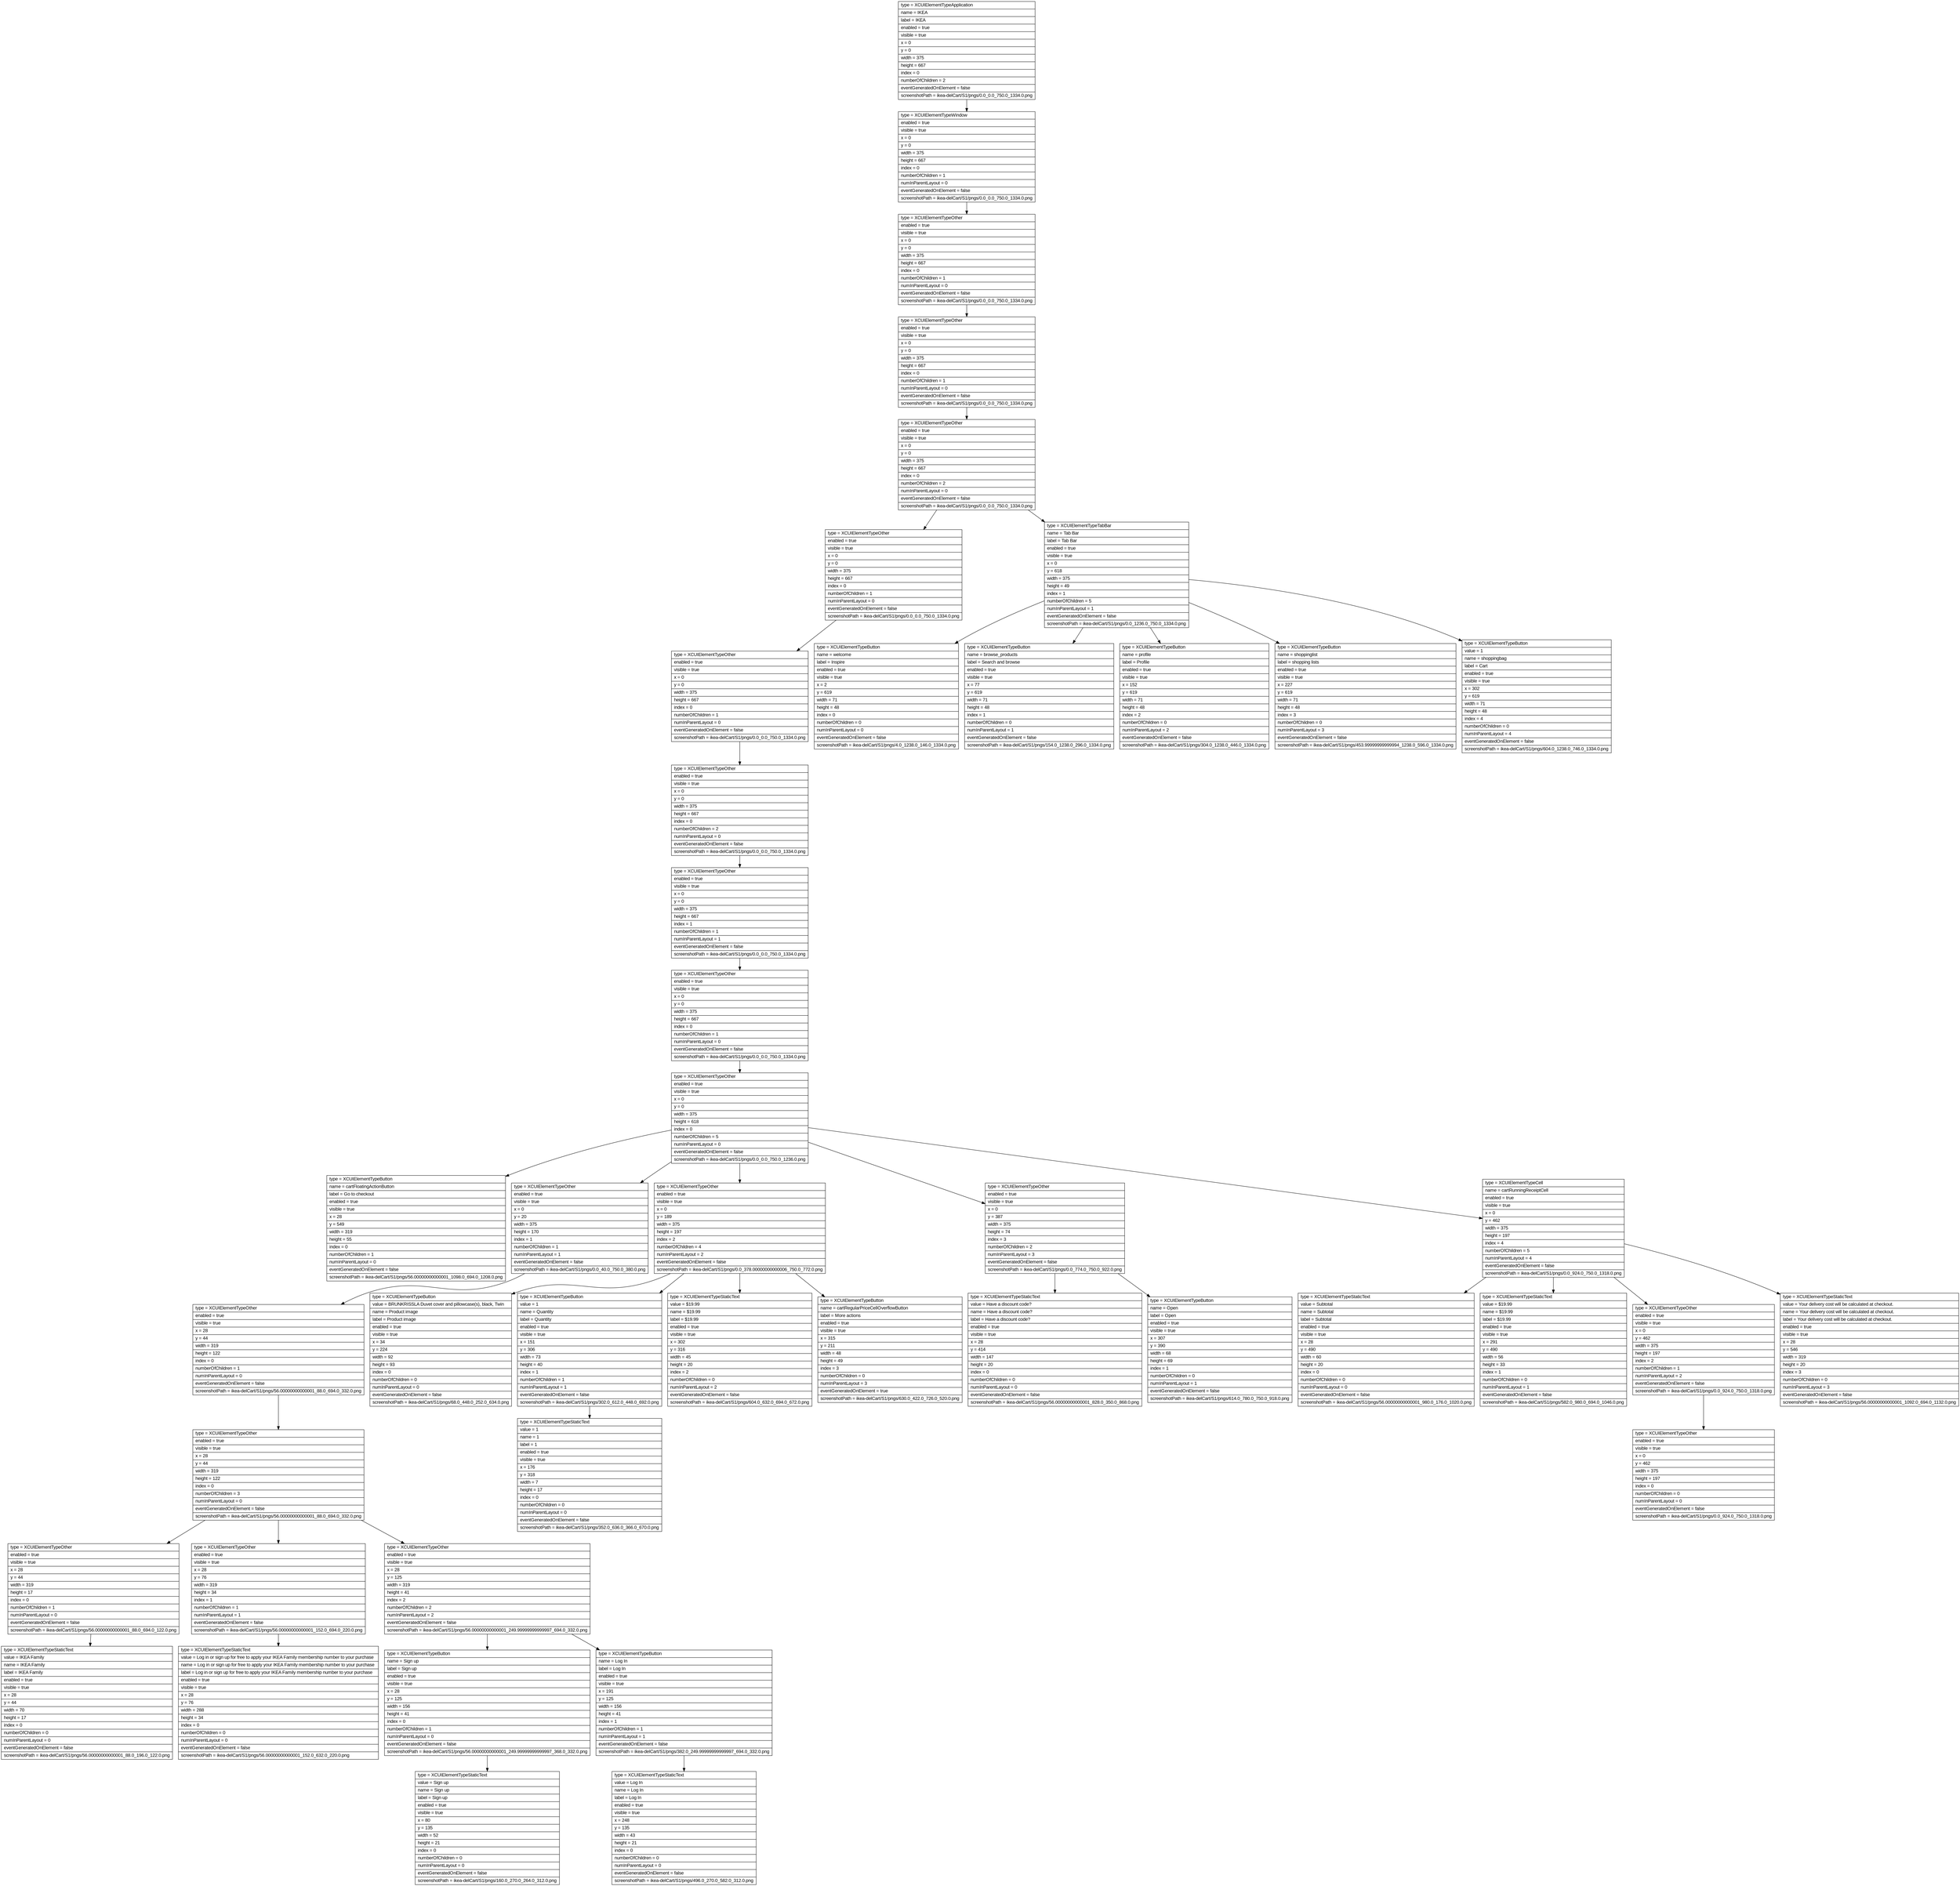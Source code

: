 digraph Layout {

	node [shape=record fontname=Arial];

	0	[label="{type = XCUIElementTypeApplication\l|name = IKEA\l|label = IKEA\l|enabled = true\l|visible = true\l|x = 0\l|y = 0\l|width = 375\l|height = 667\l|index = 0\l|numberOfChildren = 2\l|eventGeneratedOnElement = false \l|screenshotPath = ikea-delCart/S1/pngs/0.0_0.0_750.0_1334.0.png\l}"]
	1	[label="{type = XCUIElementTypeWindow\l|enabled = true\l|visible = true\l|x = 0\l|y = 0\l|width = 375\l|height = 667\l|index = 0\l|numberOfChildren = 1\l|numInParentLayout = 0\l|eventGeneratedOnElement = false \l|screenshotPath = ikea-delCart/S1/pngs/0.0_0.0_750.0_1334.0.png\l}"]
	2	[label="{type = XCUIElementTypeOther\l|enabled = true\l|visible = true\l|x = 0\l|y = 0\l|width = 375\l|height = 667\l|index = 0\l|numberOfChildren = 1\l|numInParentLayout = 0\l|eventGeneratedOnElement = false \l|screenshotPath = ikea-delCart/S1/pngs/0.0_0.0_750.0_1334.0.png\l}"]
	3	[label="{type = XCUIElementTypeOther\l|enabled = true\l|visible = true\l|x = 0\l|y = 0\l|width = 375\l|height = 667\l|index = 0\l|numberOfChildren = 1\l|numInParentLayout = 0\l|eventGeneratedOnElement = false \l|screenshotPath = ikea-delCart/S1/pngs/0.0_0.0_750.0_1334.0.png\l}"]
	4	[label="{type = XCUIElementTypeOther\l|enabled = true\l|visible = true\l|x = 0\l|y = 0\l|width = 375\l|height = 667\l|index = 0\l|numberOfChildren = 2\l|numInParentLayout = 0\l|eventGeneratedOnElement = false \l|screenshotPath = ikea-delCart/S1/pngs/0.0_0.0_750.0_1334.0.png\l}"]
	5	[label="{type = XCUIElementTypeOther\l|enabled = true\l|visible = true\l|x = 0\l|y = 0\l|width = 375\l|height = 667\l|index = 0\l|numberOfChildren = 1\l|numInParentLayout = 0\l|eventGeneratedOnElement = false \l|screenshotPath = ikea-delCart/S1/pngs/0.0_0.0_750.0_1334.0.png\l}"]
	6	[label="{type = XCUIElementTypeTabBar\l|name = Tab Bar\l|label = Tab Bar\l|enabled = true\l|visible = true\l|x = 0\l|y = 618\l|width = 375\l|height = 49\l|index = 1\l|numberOfChildren = 5\l|numInParentLayout = 1\l|eventGeneratedOnElement = false \l|screenshotPath = ikea-delCart/S1/pngs/0.0_1236.0_750.0_1334.0.png\l}"]
	7	[label="{type = XCUIElementTypeOther\l|enabled = true\l|visible = true\l|x = 0\l|y = 0\l|width = 375\l|height = 667\l|index = 0\l|numberOfChildren = 1\l|numInParentLayout = 0\l|eventGeneratedOnElement = false \l|screenshotPath = ikea-delCart/S1/pngs/0.0_0.0_750.0_1334.0.png\l}"]
	8	[label="{type = XCUIElementTypeButton\l|name = welcome\l|label = Inspire\l|enabled = true\l|visible = true\l|x = 2\l|y = 619\l|width = 71\l|height = 48\l|index = 0\l|numberOfChildren = 0\l|numInParentLayout = 0\l|eventGeneratedOnElement = false \l|screenshotPath = ikea-delCart/S1/pngs/4.0_1238.0_146.0_1334.0.png\l}"]
	9	[label="{type = XCUIElementTypeButton\l|name = browse_products\l|label = Search and browse\l|enabled = true\l|visible = true\l|x = 77\l|y = 619\l|width = 71\l|height = 48\l|index = 1\l|numberOfChildren = 0\l|numInParentLayout = 1\l|eventGeneratedOnElement = false \l|screenshotPath = ikea-delCart/S1/pngs/154.0_1238.0_296.0_1334.0.png\l}"]
	10	[label="{type = XCUIElementTypeButton\l|name = profile\l|label = Profile\l|enabled = true\l|visible = true\l|x = 152\l|y = 619\l|width = 71\l|height = 48\l|index = 2\l|numberOfChildren = 0\l|numInParentLayout = 2\l|eventGeneratedOnElement = false \l|screenshotPath = ikea-delCart/S1/pngs/304.0_1238.0_446.0_1334.0.png\l}"]
	11	[label="{type = XCUIElementTypeButton\l|name = shoppinglist\l|label = shopping lists\l|enabled = true\l|visible = true\l|x = 227\l|y = 619\l|width = 71\l|height = 48\l|index = 3\l|numberOfChildren = 0\l|numInParentLayout = 3\l|eventGeneratedOnElement = false \l|screenshotPath = ikea-delCart/S1/pngs/453.99999999999994_1238.0_596.0_1334.0.png\l}"]
	12	[label="{type = XCUIElementTypeButton\l|value = 1\l|name = shoppingbag\l|label = Cart\l|enabled = true\l|visible = true\l|x = 302\l|y = 619\l|width = 71\l|height = 48\l|index = 4\l|numberOfChildren = 0\l|numInParentLayout = 4\l|eventGeneratedOnElement = false \l|screenshotPath = ikea-delCart/S1/pngs/604.0_1238.0_746.0_1334.0.png\l}"]
	13	[label="{type = XCUIElementTypeOther\l|enabled = true\l|visible = true\l|x = 0\l|y = 0\l|width = 375\l|height = 667\l|index = 0\l|numberOfChildren = 2\l|numInParentLayout = 0\l|eventGeneratedOnElement = false \l|screenshotPath = ikea-delCart/S1/pngs/0.0_0.0_750.0_1334.0.png\l}"]
	14	[label="{type = XCUIElementTypeOther\l|enabled = true\l|visible = true\l|x = 0\l|y = 0\l|width = 375\l|height = 667\l|index = 1\l|numberOfChildren = 1\l|numInParentLayout = 1\l|eventGeneratedOnElement = false \l|screenshotPath = ikea-delCart/S1/pngs/0.0_0.0_750.0_1334.0.png\l}"]
	15	[label="{type = XCUIElementTypeOther\l|enabled = true\l|visible = true\l|x = 0\l|y = 0\l|width = 375\l|height = 667\l|index = 0\l|numberOfChildren = 1\l|numInParentLayout = 0\l|eventGeneratedOnElement = false \l|screenshotPath = ikea-delCart/S1/pngs/0.0_0.0_750.0_1334.0.png\l}"]
	16	[label="{type = XCUIElementTypeOther\l|enabled = true\l|visible = true\l|x = 0\l|y = 0\l|width = 375\l|height = 618\l|index = 0\l|numberOfChildren = 5\l|numInParentLayout = 0\l|eventGeneratedOnElement = false \l|screenshotPath = ikea-delCart/S1/pngs/0.0_0.0_750.0_1236.0.png\l}"]
	17	[label="{type = XCUIElementTypeButton\l|name = cartFloatingActionButton\l|label = Go to checkout\l|enabled = true\l|visible = true\l|x = 28\l|y = 549\l|width = 319\l|height = 55\l|index = 0\l|numberOfChildren = 1\l|numInParentLayout = 0\l|eventGeneratedOnElement = false \l|screenshotPath = ikea-delCart/S1/pngs/56.00000000000001_1098.0_694.0_1208.0.png\l}"]
	18	[label="{type = XCUIElementTypeOther\l|enabled = true\l|visible = true\l|x = 0\l|y = 20\l|width = 375\l|height = 170\l|index = 1\l|numberOfChildren = 1\l|numInParentLayout = 1\l|eventGeneratedOnElement = false \l|screenshotPath = ikea-delCart/S1/pngs/0.0_40.0_750.0_380.0.png\l}"]
	19	[label="{type = XCUIElementTypeOther\l|enabled = true\l|visible = true\l|x = 0\l|y = 189\l|width = 375\l|height = 197\l|index = 2\l|numberOfChildren = 4\l|numInParentLayout = 2\l|eventGeneratedOnElement = false \l|screenshotPath = ikea-delCart/S1/pngs/0.0_378.00000000000006_750.0_772.0.png\l}"]
	20	[label="{type = XCUIElementTypeOther\l|enabled = true\l|visible = true\l|x = 0\l|y = 387\l|width = 375\l|height = 74\l|index = 3\l|numberOfChildren = 2\l|numInParentLayout = 3\l|eventGeneratedOnElement = false \l|screenshotPath = ikea-delCart/S1/pngs/0.0_774.0_750.0_922.0.png\l}"]
	21	[label="{type = XCUIElementTypeCell\l|name = cartRunningReceiptCell\l|enabled = true\l|visible = true\l|x = 0\l|y = 462\l|width = 375\l|height = 197\l|index = 4\l|numberOfChildren = 5\l|numInParentLayout = 4\l|eventGeneratedOnElement = false \l|screenshotPath = ikea-delCart/S1/pngs/0.0_924.0_750.0_1318.0.png\l}"]
	22	[label="{type = XCUIElementTypeOther\l|enabled = true\l|visible = true\l|x = 28\l|y = 44\l|width = 319\l|height = 122\l|index = 0\l|numberOfChildren = 1\l|numInParentLayout = 0\l|eventGeneratedOnElement = false \l|screenshotPath = ikea-delCart/S1/pngs/56.00000000000001_88.0_694.0_332.0.png\l}"]
	23	[label="{type = XCUIElementTypeButton\l|value = BRUNKRISSLA Duvet cover and pillowcase(s), black, Twin\l|name = Product image\l|label = Product image\l|enabled = true\l|visible = true\l|x = 34\l|y = 224\l|width = 92\l|height = 93\l|index = 0\l|numberOfChildren = 0\l|numInParentLayout = 0\l|eventGeneratedOnElement = false \l|screenshotPath = ikea-delCart/S1/pngs/68.0_448.0_252.0_634.0.png\l}"]
	24	[label="{type = XCUIElementTypeButton\l|value = 1\l|name = Quantity\l|label = Quantity\l|enabled = true\l|visible = true\l|x = 151\l|y = 306\l|width = 73\l|height = 40\l|index = 1\l|numberOfChildren = 1\l|numInParentLayout = 1\l|eventGeneratedOnElement = false \l|screenshotPath = ikea-delCart/S1/pngs/302.0_612.0_448.0_692.0.png\l}"]
	25	[label="{type = XCUIElementTypeStaticText\l|value = $‪19.99‬\l|name = $‪19.99‬\l|label = $‪19.99‬\l|enabled = true\l|visible = true\l|x = 302\l|y = 316\l|width = 45\l|height = 20\l|index = 2\l|numberOfChildren = 0\l|numInParentLayout = 2\l|eventGeneratedOnElement = false \l|screenshotPath = ikea-delCart/S1/pngs/604.0_632.0_694.0_672.0.png\l}"]
	26	[label="{type = XCUIElementTypeButton\l|name = cartRegularPriceCellOverflowButton\l|label = More actions\l|enabled = true\l|visible = true\l|x = 315\l|y = 211\l|width = 48\l|height = 49\l|index = 3\l|numberOfChildren = 0\l|numInParentLayout = 3\l|eventGeneratedOnElement = true \l|screenshotPath = ikea-delCart/S1/pngs/630.0_422.0_726.0_520.0.png\l}"]
	27	[label="{type = XCUIElementTypeStaticText\l|value = Have a discount code?\l|name = Have a discount code?\l|label = Have a discount code?\l|enabled = true\l|visible = true\l|x = 28\l|y = 414\l|width = 147\l|height = 20\l|index = 0\l|numberOfChildren = 0\l|numInParentLayout = 0\l|eventGeneratedOnElement = false \l|screenshotPath = ikea-delCart/S1/pngs/56.00000000000001_828.0_350.0_868.0.png\l}"]
	28	[label="{type = XCUIElementTypeButton\l|name = Open\l|label = Open\l|enabled = true\l|visible = true\l|x = 307\l|y = 390\l|width = 68\l|height = 69\l|index = 1\l|numberOfChildren = 0\l|numInParentLayout = 1\l|eventGeneratedOnElement = false \l|screenshotPath = ikea-delCart/S1/pngs/614.0_780.0_750.0_918.0.png\l}"]
	29	[label="{type = XCUIElementTypeStaticText\l|value = Subtotal\l|name = Subtotal\l|label = Subtotal\l|enabled = true\l|visible = true\l|x = 28\l|y = 490\l|width = 60\l|height = 20\l|index = 0\l|numberOfChildren = 0\l|numInParentLayout = 0\l|eventGeneratedOnElement = false \l|screenshotPath = ikea-delCart/S1/pngs/56.00000000000001_980.0_176.0_1020.0.png\l}"]
	30	[label="{type = XCUIElementTypeStaticText\l|value = $‪19.99‬\l|name = $‪19.99‬\l|label = $‪19.99‬\l|enabled = true\l|visible = true\l|x = 291\l|y = 490\l|width = 56\l|height = 33\l|index = 1\l|numberOfChildren = 0\l|numInParentLayout = 1\l|eventGeneratedOnElement = false \l|screenshotPath = ikea-delCart/S1/pngs/582.0_980.0_694.0_1046.0.png\l}"]
	31	[label="{type = XCUIElementTypeOther\l|enabled = true\l|visible = true\l|x = 0\l|y = 462\l|width = 375\l|height = 197\l|index = 2\l|numberOfChildren = 1\l|numInParentLayout = 2\l|eventGeneratedOnElement = false \l|screenshotPath = ikea-delCart/S1/pngs/0.0_924.0_750.0_1318.0.png\l}"]
	32	[label="{type = XCUIElementTypeStaticText\l|value = Your delivery cost will be calculated at checkout.\l|name = Your delivery cost will be calculated at checkout.\l|label = Your delivery cost will be calculated at checkout.\l|enabled = true\l|visible = true\l|x = 28\l|y = 546\l|width = 319\l|height = 20\l|index = 3\l|numberOfChildren = 0\l|numInParentLayout = 3\l|eventGeneratedOnElement = false \l|screenshotPath = ikea-delCart/S1/pngs/56.00000000000001_1092.0_694.0_1132.0.png\l}"]
	33	[label="{type = XCUIElementTypeOther\l|enabled = true\l|visible = true\l|x = 28\l|y = 44\l|width = 319\l|height = 122\l|index = 0\l|numberOfChildren = 3\l|numInParentLayout = 0\l|eventGeneratedOnElement = false \l|screenshotPath = ikea-delCart/S1/pngs/56.00000000000001_88.0_694.0_332.0.png\l}"]
	34	[label="{type = XCUIElementTypeStaticText\l|value = 1\l|name = 1\l|label = 1\l|enabled = true\l|visible = true\l|x = 176\l|y = 318\l|width = 7\l|height = 17\l|index = 0\l|numberOfChildren = 0\l|numInParentLayout = 0\l|eventGeneratedOnElement = false \l|screenshotPath = ikea-delCart/S1/pngs/352.0_636.0_366.0_670.0.png\l}"]
	35	[label="{type = XCUIElementTypeOther\l|enabled = true\l|visible = true\l|x = 0\l|y = 462\l|width = 375\l|height = 197\l|index = 0\l|numberOfChildren = 0\l|numInParentLayout = 0\l|eventGeneratedOnElement = false \l|screenshotPath = ikea-delCart/S1/pngs/0.0_924.0_750.0_1318.0.png\l}"]
	36	[label="{type = XCUIElementTypeOther\l|enabled = true\l|visible = true\l|x = 28\l|y = 44\l|width = 319\l|height = 17\l|index = 0\l|numberOfChildren = 1\l|numInParentLayout = 0\l|eventGeneratedOnElement = false \l|screenshotPath = ikea-delCart/S1/pngs/56.00000000000001_88.0_694.0_122.0.png\l}"]
	37	[label="{type = XCUIElementTypeOther\l|enabled = true\l|visible = true\l|x = 28\l|y = 76\l|width = 319\l|height = 34\l|index = 1\l|numberOfChildren = 1\l|numInParentLayout = 1\l|eventGeneratedOnElement = false \l|screenshotPath = ikea-delCart/S1/pngs/56.00000000000001_152.0_694.0_220.0.png\l}"]
	38	[label="{type = XCUIElementTypeOther\l|enabled = true\l|visible = true\l|x = 28\l|y = 125\l|width = 319\l|height = 41\l|index = 2\l|numberOfChildren = 2\l|numInParentLayout = 2\l|eventGeneratedOnElement = false \l|screenshotPath = ikea-delCart/S1/pngs/56.00000000000001_249.99999999999997_694.0_332.0.png\l}"]
	39	[label="{type = XCUIElementTypeStaticText\l|value = IKEA Family\l|name = IKEA Family\l|label = IKEA Family\l|enabled = true\l|visible = true\l|x = 28\l|y = 44\l|width = 70\l|height = 17\l|index = 0\l|numberOfChildren = 0\l|numInParentLayout = 0\l|eventGeneratedOnElement = false \l|screenshotPath = ikea-delCart/S1/pngs/56.00000000000001_88.0_196.0_122.0.png\l}"]
	40	[label="{type = XCUIElementTypeStaticText\l|value = Log in or sign up for free to apply your IKEA Family membership number to your purchase \l|name = Log in or sign up for free to apply your IKEA Family membership number to your purchase \l|label = Log in or sign up for free to apply your IKEA Family membership number to your purchase \l|enabled = true\l|visible = true\l|x = 28\l|y = 76\l|width = 288\l|height = 34\l|index = 0\l|numberOfChildren = 0\l|numInParentLayout = 0\l|eventGeneratedOnElement = false \l|screenshotPath = ikea-delCart/S1/pngs/56.00000000000001_152.0_632.0_220.0.png\l}"]
	41	[label="{type = XCUIElementTypeButton\l|name = Sign up\l|label = Sign up\l|enabled = true\l|visible = true\l|x = 28\l|y = 125\l|width = 156\l|height = 41\l|index = 0\l|numberOfChildren = 1\l|numInParentLayout = 0\l|eventGeneratedOnElement = false \l|screenshotPath = ikea-delCart/S1/pngs/56.00000000000001_249.99999999999997_368.0_332.0.png\l}"]
	42	[label="{type = XCUIElementTypeButton\l|name = Log In\l|label = Log In\l|enabled = true\l|visible = true\l|x = 191\l|y = 125\l|width = 156\l|height = 41\l|index = 1\l|numberOfChildren = 1\l|numInParentLayout = 1\l|eventGeneratedOnElement = false \l|screenshotPath = ikea-delCart/S1/pngs/382.0_249.99999999999997_694.0_332.0.png\l}"]
	43	[label="{type = XCUIElementTypeStaticText\l|value = Sign up\l|name = Sign up\l|label = Sign up\l|enabled = true\l|visible = true\l|x = 80\l|y = 135\l|width = 52\l|height = 21\l|index = 0\l|numberOfChildren = 0\l|numInParentLayout = 0\l|eventGeneratedOnElement = false \l|screenshotPath = ikea-delCart/S1/pngs/160.0_270.0_264.0_312.0.png\l}"]
	44	[label="{type = XCUIElementTypeStaticText\l|value = Log In\l|name = Log In\l|label = Log In\l|enabled = true\l|visible = true\l|x = 248\l|y = 135\l|width = 43\l|height = 21\l|index = 0\l|numberOfChildren = 0\l|numInParentLayout = 0\l|eventGeneratedOnElement = false \l|screenshotPath = ikea-delCart/S1/pngs/496.0_270.0_582.0_312.0.png\l}"]


	0 -> 1
	1 -> 2
	2 -> 3
	3 -> 4
	4 -> 5
	4 -> 6
	5 -> 7
	6 -> 8
	6 -> 9
	6 -> 10
	6 -> 11
	6 -> 12
	7 -> 13
	13 -> 14
	14 -> 15
	15 -> 16
	16 -> 17
	16 -> 18
	16 -> 19
	16 -> 20
	16 -> 21
	18 -> 22
	19 -> 23
	19 -> 24
	19 -> 25
	19 -> 26
	20 -> 27
	20 -> 28
	21 -> 29
	21 -> 30
	21 -> 31
	21 -> 32
	22 -> 33
	24 -> 34
	31 -> 35
	33 -> 36
	33 -> 37
	33 -> 38
	36 -> 39
	37 -> 40
	38 -> 41
	38 -> 42
	41 -> 43
	42 -> 44


}